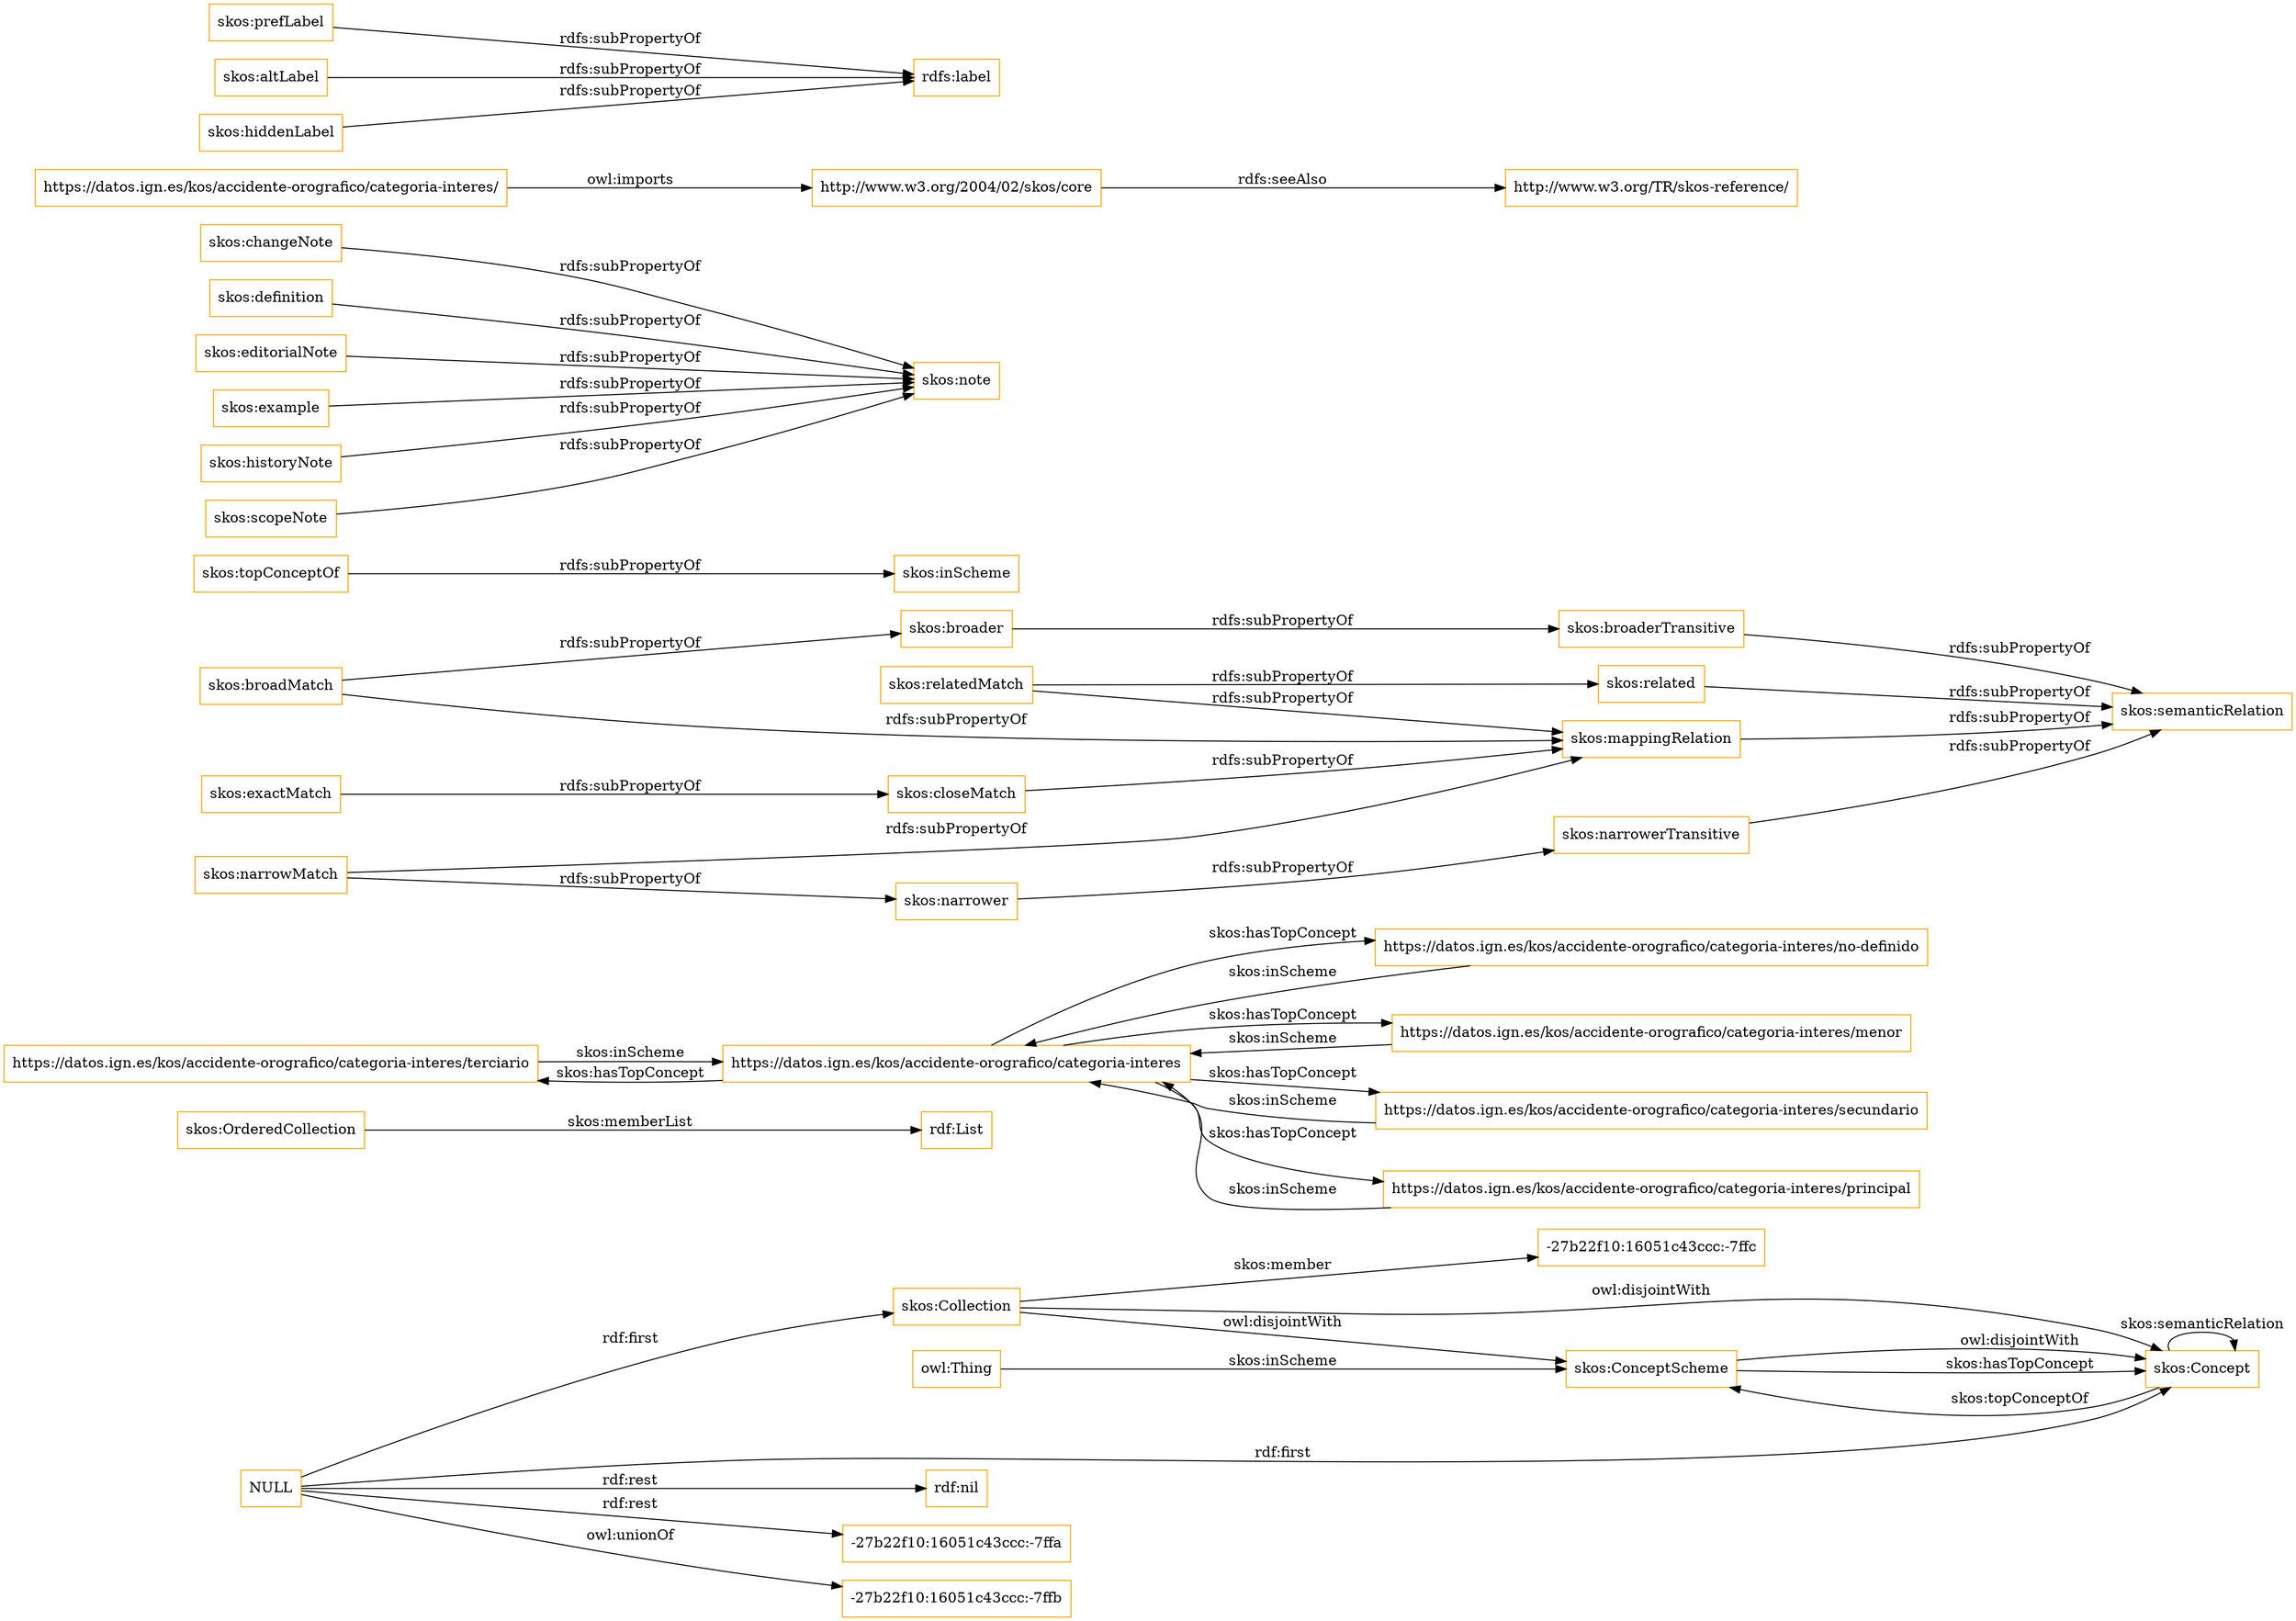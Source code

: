 digraph ar2dtool_diagram { 
rankdir=LR;
size="1501"
node [shape = rectangle, color="orange"]; "-27b22f10:16051c43ccc:-7ffc" "skos:OrderedCollection" "skos:Collection" "skos:ConceptScheme" "skos:Concept" ; /*classes style*/
	"https://datos.ign.es/kos/accidente-orografico/categoria-interes/terciario" -> "https://datos.ign.es/kos/accidente-orografico/categoria-interes" [ label = "skos:inScheme" ];
	"NULL" -> "rdf:nil" [ label = "rdf:rest" ];
	"NULL" -> "skos:Collection" [ label = "rdf:first" ];
	"NULL" -> "-27b22f10:16051c43ccc:-7ffa" [ label = "rdf:rest" ];
	"NULL" -> "skos:Concept" [ label = "rdf:first" ];
	"NULL" -> "-27b22f10:16051c43ccc:-7ffb" [ label = "owl:unionOf" ];
	"skos:closeMatch" -> "skos:mappingRelation" [ label = "rdfs:subPropertyOf" ];
	"https://datos.ign.es/kos/accidente-orografico/categoria-interes/no-definido" -> "https://datos.ign.es/kos/accidente-orografico/categoria-interes" [ label = "skos:inScheme" ];
	"skos:relatedMatch" -> "skos:related" [ label = "rdfs:subPropertyOf" ];
	"skos:relatedMatch" -> "skos:mappingRelation" [ label = "rdfs:subPropertyOf" ];
	"skos:ConceptScheme" -> "skos:Concept" [ label = "owl:disjointWith" ];
	"skos:related" -> "skos:semanticRelation" [ label = "rdfs:subPropertyOf" ];
	"skos:topConceptOf" -> "skos:inScheme" [ label = "rdfs:subPropertyOf" ];
	"skos:broadMatch" -> "skos:broader" [ label = "rdfs:subPropertyOf" ];
	"skos:broadMatch" -> "skos:mappingRelation" [ label = "rdfs:subPropertyOf" ];
	"skos:changeNote" -> "skos:note" [ label = "rdfs:subPropertyOf" ];
	"skos:definition" -> "skos:note" [ label = "rdfs:subPropertyOf" ];
	"skos:editorialNote" -> "skos:note" [ label = "rdfs:subPropertyOf" ];
	"skos:example" -> "skos:note" [ label = "rdfs:subPropertyOf" ];
	"https://datos.ign.es/kos/accidente-orografico/categoria-interes/" -> "http://www.w3.org/2004/02/skos/core" [ label = "owl:imports" ];
	"skos:historyNote" -> "skos:note" [ label = "rdfs:subPropertyOf" ];
	"skos:exactMatch" -> "skos:closeMatch" [ label = "rdfs:subPropertyOf" ];
	"skos:prefLabel" -> "rdfs:label" [ label = "rdfs:subPropertyOf" ];
	"skos:altLabel" -> "rdfs:label" [ label = "rdfs:subPropertyOf" ];
	"https://datos.ign.es/kos/accidente-orografico/categoria-interes/menor" -> "https://datos.ign.es/kos/accidente-orografico/categoria-interes" [ label = "skos:inScheme" ];
	"skos:broaderTransitive" -> "skos:semanticRelation" [ label = "rdfs:subPropertyOf" ];
	"skos:mappingRelation" -> "skos:semanticRelation" [ label = "rdfs:subPropertyOf" ];
	"skos:broader" -> "skos:broaderTransitive" [ label = "rdfs:subPropertyOf" ];
	"https://datos.ign.es/kos/accidente-orografico/categoria-interes" -> "https://datos.ign.es/kos/accidente-orografico/categoria-interes/terciario" [ label = "skos:hasTopConcept" ];
	"https://datos.ign.es/kos/accidente-orografico/categoria-interes" -> "https://datos.ign.es/kos/accidente-orografico/categoria-interes/secundario" [ label = "skos:hasTopConcept" ];
	"https://datos.ign.es/kos/accidente-orografico/categoria-interes" -> "https://datos.ign.es/kos/accidente-orografico/categoria-interes/principal" [ label = "skos:hasTopConcept" ];
	"https://datos.ign.es/kos/accidente-orografico/categoria-interes" -> "https://datos.ign.es/kos/accidente-orografico/categoria-interes/no-definido" [ label = "skos:hasTopConcept" ];
	"https://datos.ign.es/kos/accidente-orografico/categoria-interes" -> "https://datos.ign.es/kos/accidente-orografico/categoria-interes/menor" [ label = "skos:hasTopConcept" ];
	"https://datos.ign.es/kos/accidente-orografico/categoria-interes/principal" -> "https://datos.ign.es/kos/accidente-orografico/categoria-interes" [ label = "skos:inScheme" ];
	"skos:hiddenLabel" -> "rdfs:label" [ label = "rdfs:subPropertyOf" ];
	"http://www.w3.org/2004/02/skos/core" -> "http://www.w3.org/TR/skos-reference/" [ label = "rdfs:seeAlso" ];
	"skos:Collection" -> "skos:ConceptScheme" [ label = "owl:disjointWith" ];
	"skos:Collection" -> "skos:Concept" [ label = "owl:disjointWith" ];
	"skos:narrowMatch" -> "skos:narrower" [ label = "rdfs:subPropertyOf" ];
	"skos:narrowMatch" -> "skos:mappingRelation" [ label = "rdfs:subPropertyOf" ];
	"skos:narrower" -> "skos:narrowerTransitive" [ label = "rdfs:subPropertyOf" ];
	"https://datos.ign.es/kos/accidente-orografico/categoria-interes/secundario" -> "https://datos.ign.es/kos/accidente-orografico/categoria-interes" [ label = "skos:inScheme" ];
	"skos:scopeNote" -> "skos:note" [ label = "rdfs:subPropertyOf" ];
	"skos:narrowerTransitive" -> "skos:semanticRelation" [ label = "rdfs:subPropertyOf" ];
	"skos:OrderedCollection" -> "rdf:List" [ label = "skos:memberList" ];
	"skos:Concept" -> "skos:ConceptScheme" [ label = "skos:topConceptOf" ];
	"skos:Concept" -> "skos:Concept" [ label = "skos:semanticRelation" ];
	"skos:Collection" -> "-27b22f10:16051c43ccc:-7ffc" [ label = "skos:member" ];
	"skos:ConceptScheme" -> "skos:Concept" [ label = "skos:hasTopConcept" ];
	"owl:Thing" -> "skos:ConceptScheme" [ label = "skos:inScheme" ];

}
